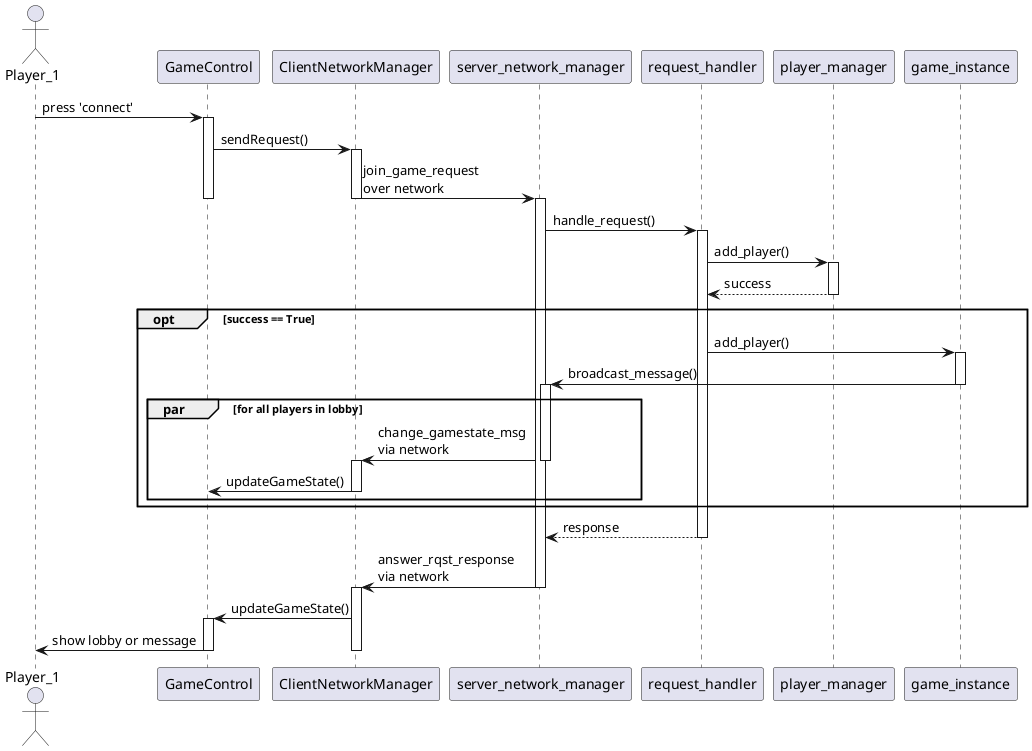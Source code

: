 @startuml
actor Player_1 as player

player -> GameControl: press 'connect'
activate GameControl

GameControl -> ClientNetworkManager: sendRequest()
activate ClientNetworkManager

ClientNetworkManager -> server_network_manager: join_game_request\nover network
deactivate ClientNetworkManager
deactivate GameControl
activate server_network_manager

server_network_manager -> request_handler: handle_request()
activate request_handler

request_handler -> player_manager: add_player()
activate player_manager

player_manager --> request_handler: success
deactivate player_manager

group opt [success == True]
  request_handler -> game_instance: add_player()
  activate game_instance

  game_instance -> server_network_manager: broadcast_message()
  deactivate game_instance
  activate server_network_manager

  group par [for all players in lobby]
    server_network_manager -> ClientNetworkManager: change_gamestate_msg\nvia network
    deactivate server_network_manager
    activate ClientNetworkManager

    ClientNetworkManager -> GameControl: updateGameState()
    deactivate ClientNetworkManager
  end
end

request_handler --> server_network_manager: response
deactivate request_handler

server_network_manager -> ClientNetworkManager: answer_rqst_response\nvia network
deactivate server_network_manager
activate ClientNetworkManager

ClientNetworkManager -> GameControl: updateGameState()
activate GameControl

GameControl -> player: show lobby or message
deactivate GameControl
deactivate ClientNetworkManager
